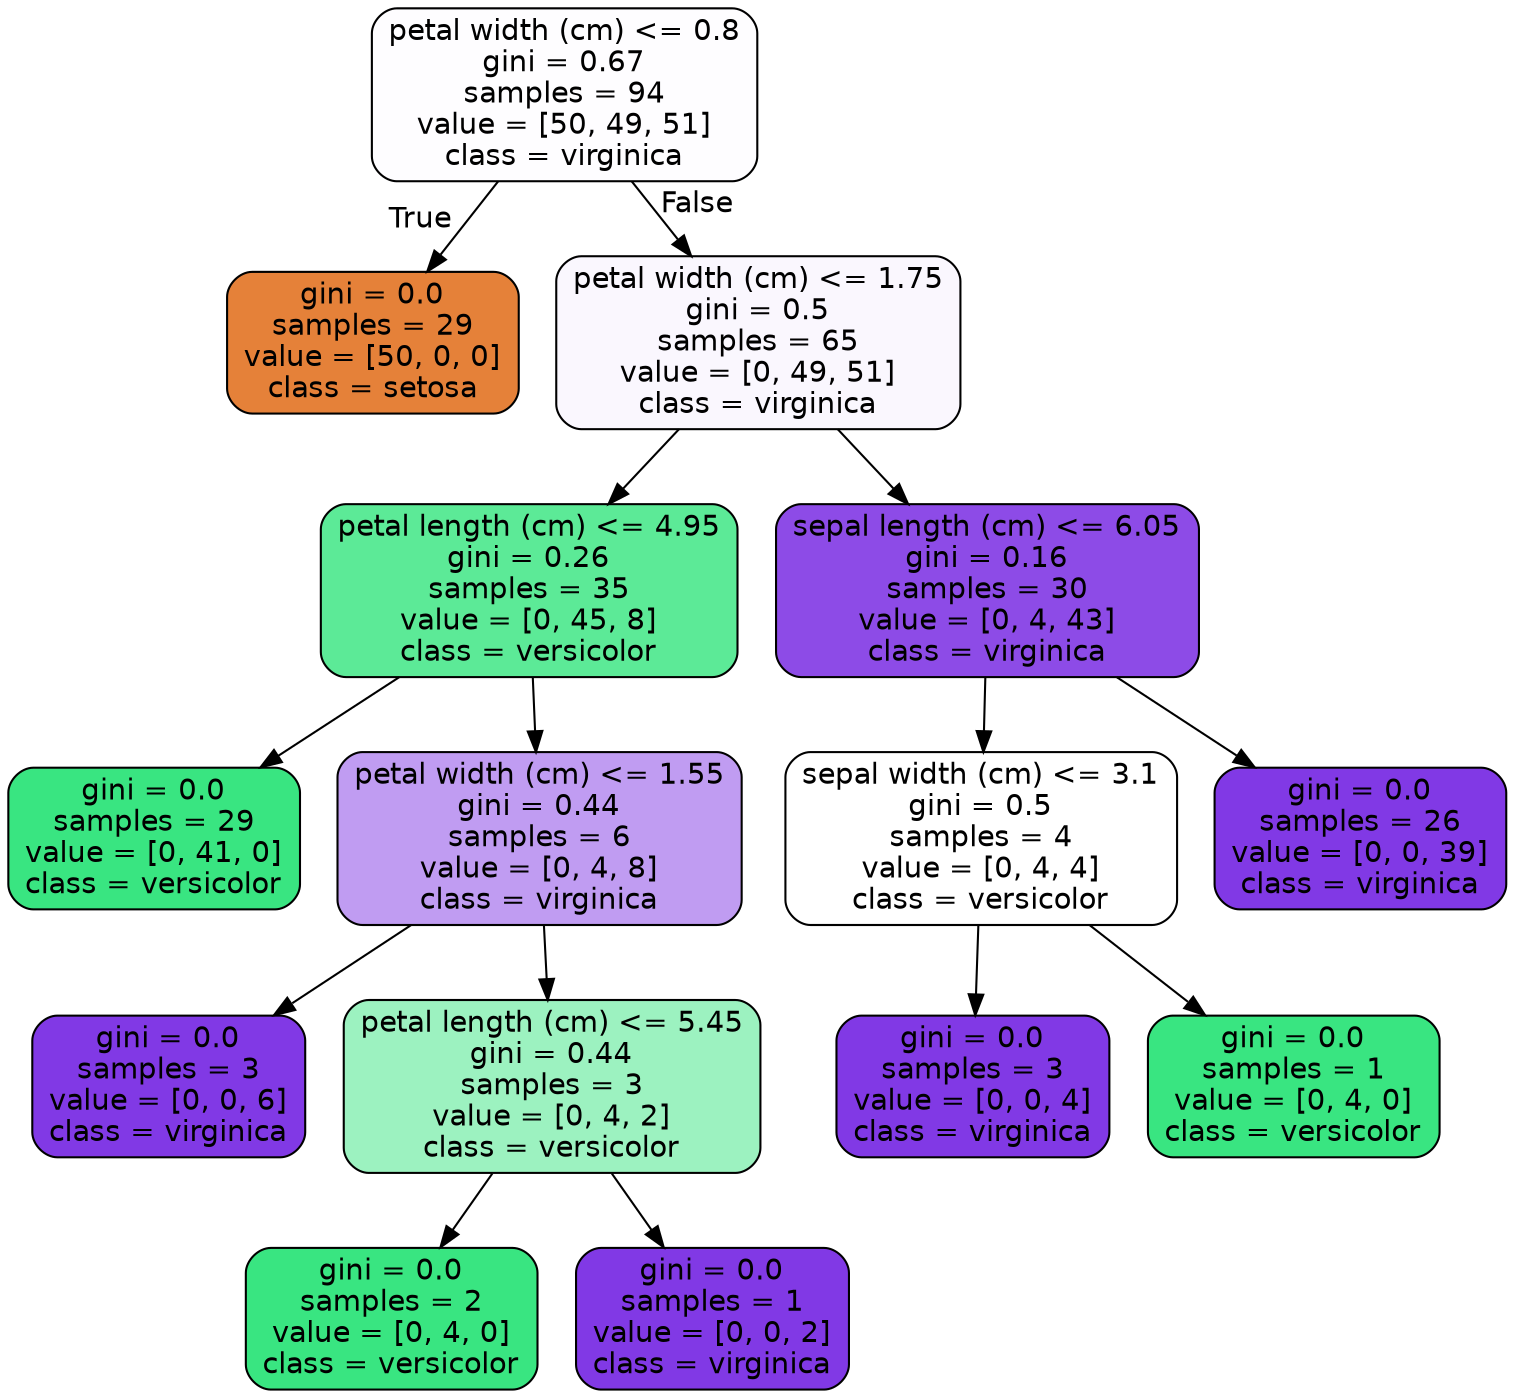 digraph Tree {
node [shape=box, style="filled, rounded", color="black", fontname="helvetica"] ;
edge [fontname="helvetica"] ;
0 [label="petal width (cm) <= 0.8\ngini = 0.67\nsamples = 94\nvalue = [50, 49, 51]\nclass = virginica", fillcolor="#fefdff"] ;
1 [label="gini = 0.0\nsamples = 29\nvalue = [50, 0, 0]\nclass = setosa", fillcolor="#e58139"] ;
0 -> 1 [labeldistance=2.5, labelangle=45, headlabel="True"] ;
2 [label="petal width (cm) <= 1.75\ngini = 0.5\nsamples = 65\nvalue = [0, 49, 51]\nclass = virginica", fillcolor="#faf7fe"] ;
0 -> 2 [labeldistance=2.5, labelangle=-45, headlabel="False"] ;
3 [label="petal length (cm) <= 4.95\ngini = 0.26\nsamples = 35\nvalue = [0, 45, 8]\nclass = versicolor", fillcolor="#5cea97"] ;
2 -> 3 ;
4 [label="gini = 0.0\nsamples = 29\nvalue = [0, 41, 0]\nclass = versicolor", fillcolor="#39e581"] ;
3 -> 4 ;
5 [label="petal width (cm) <= 1.55\ngini = 0.44\nsamples = 6\nvalue = [0, 4, 8]\nclass = virginica", fillcolor="#c09cf2"] ;
3 -> 5 ;
6 [label="gini = 0.0\nsamples = 3\nvalue = [0, 0, 6]\nclass = virginica", fillcolor="#8139e5"] ;
5 -> 6 ;
7 [label="petal length (cm) <= 5.45\ngini = 0.44\nsamples = 3\nvalue = [0, 4, 2]\nclass = versicolor", fillcolor="#9cf2c0"] ;
5 -> 7 ;
8 [label="gini = 0.0\nsamples = 2\nvalue = [0, 4, 0]\nclass = versicolor", fillcolor="#39e581"] ;
7 -> 8 ;
9 [label="gini = 0.0\nsamples = 1\nvalue = [0, 0, 2]\nclass = virginica", fillcolor="#8139e5"] ;
7 -> 9 ;
10 [label="sepal length (cm) <= 6.05\ngini = 0.16\nsamples = 30\nvalue = [0, 4, 43]\nclass = virginica", fillcolor="#8d4be7"] ;
2 -> 10 ;
11 [label="sepal width (cm) <= 3.1\ngini = 0.5\nsamples = 4\nvalue = [0, 4, 4]\nclass = versicolor", fillcolor="#ffffff"] ;
10 -> 11 ;
12 [label="gini = 0.0\nsamples = 3\nvalue = [0, 0, 4]\nclass = virginica", fillcolor="#8139e5"] ;
11 -> 12 ;
13 [label="gini = 0.0\nsamples = 1\nvalue = [0, 4, 0]\nclass = versicolor", fillcolor="#39e581"] ;
11 -> 13 ;
14 [label="gini = 0.0\nsamples = 26\nvalue = [0, 0, 39]\nclass = virginica", fillcolor="#8139e5"] ;
10 -> 14 ;
}